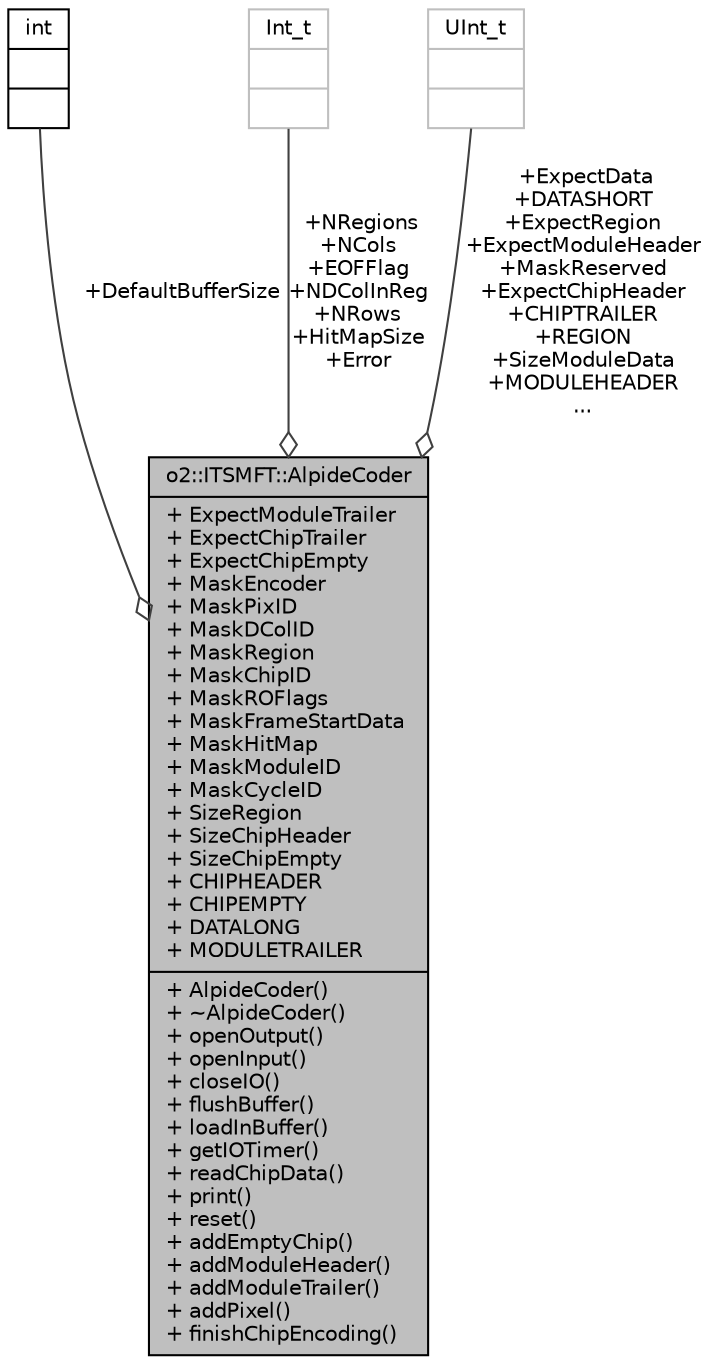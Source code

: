 digraph "o2::ITSMFT::AlpideCoder"
{
 // INTERACTIVE_SVG=YES
  bgcolor="transparent";
  edge [fontname="Helvetica",fontsize="10",labelfontname="Helvetica",labelfontsize="10"];
  node [fontname="Helvetica",fontsize="10",shape=record];
  Node1 [label="{o2::ITSMFT::AlpideCoder\n|+ ExpectModuleTrailer\l+ ExpectChipTrailer\l+ ExpectChipEmpty\l+ MaskEncoder\l+ MaskPixID\l+ MaskDColID\l+ MaskRegion\l+ MaskChipID\l+ MaskROFlags\l+ MaskFrameStartData\l+ MaskHitMap\l+ MaskModuleID\l+ MaskCycleID\l+ SizeRegion\l+ SizeChipHeader\l+ SizeChipEmpty\l+ CHIPHEADER\l+ CHIPEMPTY\l+ DATALONG\l+ MODULETRAILER\l|+ AlpideCoder()\l+ ~AlpideCoder()\l+ openOutput()\l+ openInput()\l+ closeIO()\l+ flushBuffer()\l+ loadInBuffer()\l+ getIOTimer()\l+ readChipData()\l+ print()\l+ reset()\l+ addEmptyChip()\l+ addModuleHeader()\l+ addModuleTrailer()\l+ addPixel()\l+ finishChipEncoding()\l}",height=0.2,width=0.4,color="black", fillcolor="grey75", style="filled" fontcolor="black"];
  Node2 -> Node1 [color="grey25",fontsize="10",style="solid",label=" +DefaultBufferSize" ,arrowhead="odiamond",fontname="Helvetica"];
  Node2 [label="{int\n||}",height=0.2,width=0.4,color="black",URL="$d1/da0/classint.html"];
  Node3 -> Node1 [color="grey25",fontsize="10",style="solid",label=" +NRegions\n+NCols\n+EOFFlag\n+NDColInReg\n+NRows\n+HitMapSize\n+Error" ,arrowhead="odiamond",fontname="Helvetica"];
  Node3 [label="{Int_t\n||}",height=0.2,width=0.4,color="grey75"];
  Node4 -> Node1 [color="grey25",fontsize="10",style="solid",label=" +ExpectData\n+DATASHORT\n+ExpectRegion\n+ExpectModuleHeader\n+MaskReserved\n+ExpectChipHeader\n+CHIPTRAILER\n+REGION\n+SizeModuleData\n+MODULEHEADER\n..." ,arrowhead="odiamond",fontname="Helvetica"];
  Node4 [label="{UInt_t\n||}",height=0.2,width=0.4,color="grey75"];
}

